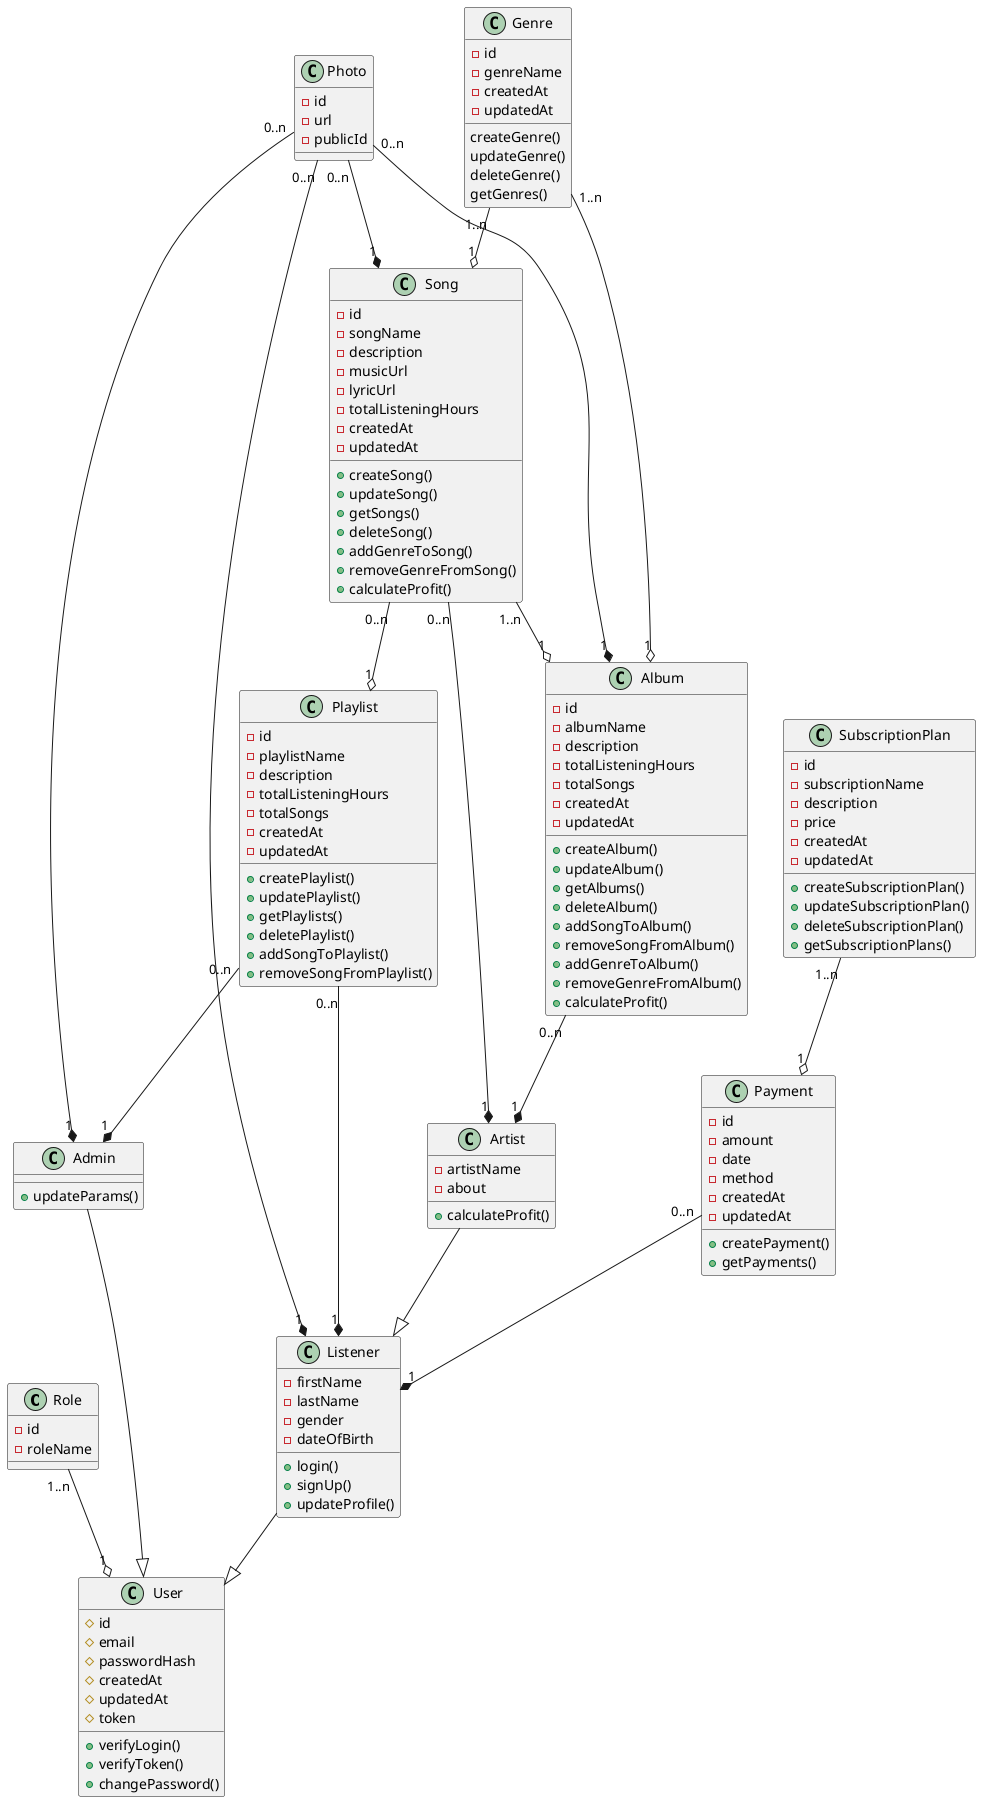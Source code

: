 @startuml 
class Role {
    -id
    -roleName
}

class User {
    #id
    #email
    #passwordHash
    #createdAt
    #updatedAt
    #token
    +verifyLogin()
    +verifyToken()
    +changePassword()
}

class Listener {
    -firstName 
    -lastName 
    -gender 
    -dateOfBirth
    +login()
    +signUp()
    +updateProfile()
}

class Artist {
    -artistName 
    -about 
    +calculateProfit()
}

class Admin {
    +updateParams()
}

class Photo {
    -id 
    -url 
    -publicId
}

class Genre {
    -id 
    -genreName 
    -createdAt 
    -updatedAt 
    createGenre()
    updateGenre()
    deleteGenre()
    getGenres()
}

class Song {
    -id
    -songName 
    -description
    -musicUrl
    -lyricUrl
    -totalListeningHours
    -createdAt 
    -updatedAt 
    +createSong()
    +updateSong()
    +getSongs()
    +deleteSong()
    +addGenreToSong()
    +removeGenreFromSong()
    +calculateProfit()
}

class Playlist {
    -id 
    -playlistName 
    -description
    -totalListeningHours
    -totalSongs 
    -createdAt 
    -updatedAt 
    +createPlaylist()
    +updatePlaylist()
    +getPlaylists()
    +deletePlaylist()
    +addSongToPlaylist()
    +removeSongFromPlaylist()
}

class Album {
    -id 
    -albumName 
    -description
    -totalListeningHours
    -totalSongs 
    -createdAt 
    -updatedAt 
    +createAlbum()
    +updateAlbum()
    +getAlbums()
    +deleteAlbum()
    +addSongToAlbum()
    +removeSongFromAlbum()
    +addGenreToAlbum()
    +removeGenreFromAlbum()
    +calculateProfit()
}

class SubscriptionPlan {
    -id 
    -subscriptionName
    -description 
    -price
    -createdAt 
    -updatedAt 
    +createSubscriptionPlan()
    +updateSubscriptionPlan()
    +deleteSubscriptionPlan()
    +getSubscriptionPlans()
}

class Payment {
    -id 
    -amount 
    -date 
    -method 
    -createdAt
    -updatedAt
    +createPayment()
    +getPayments()
}

Listener --|> User
Artist --|> Listener 
Admin --|> User
Role "1..n" --o "1" User
Song "0..n" --* "1" Artist
Song "0..n" --o "1" Playlist
Song "1..n" --o "1" Album
Genre "1..n" --o "1" Song
Genre "1..n" --o "1" Album
Playlist "0..n" --* "1" Listener
Playlist "0..n" --* "1" Admin
Album "0..n" --* "1" Artist
Photo "0..n" --* "1" Listener
Photo "0..n" --* "1" Admin
Photo "0..n" --* "1" Song
Photo "0..n" --* "1" Album
Payment "0..n" --* "1" Listener
SubscriptionPlan "1..n" --o "1" Payment

@enduml